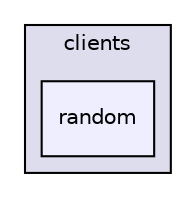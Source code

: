 digraph "/home/quatadah/STUDIES/projects/projetss6-quor-12812/src/clients/random" {
  compound=true
  node [ fontsize="10", fontname="Helvetica"];
  edge [ labelfontsize="10", labelfontname="Helvetica"];
  subgraph clusterdir_44454380e89751d088dd05c94905df2f {
    graph [ bgcolor="#ddddee", pencolor="black", label="clients" fontname="Helvetica", fontsize="10", URL="dir_44454380e89751d088dd05c94905df2f.html"]
  dir_53f54b2681a82d7b7e425516ccf7b010 [shape=box, label="random", style="filled", fillcolor="#eeeeff", pencolor="black", URL="dir_53f54b2681a82d7b7e425516ccf7b010.html"];
  }
}
